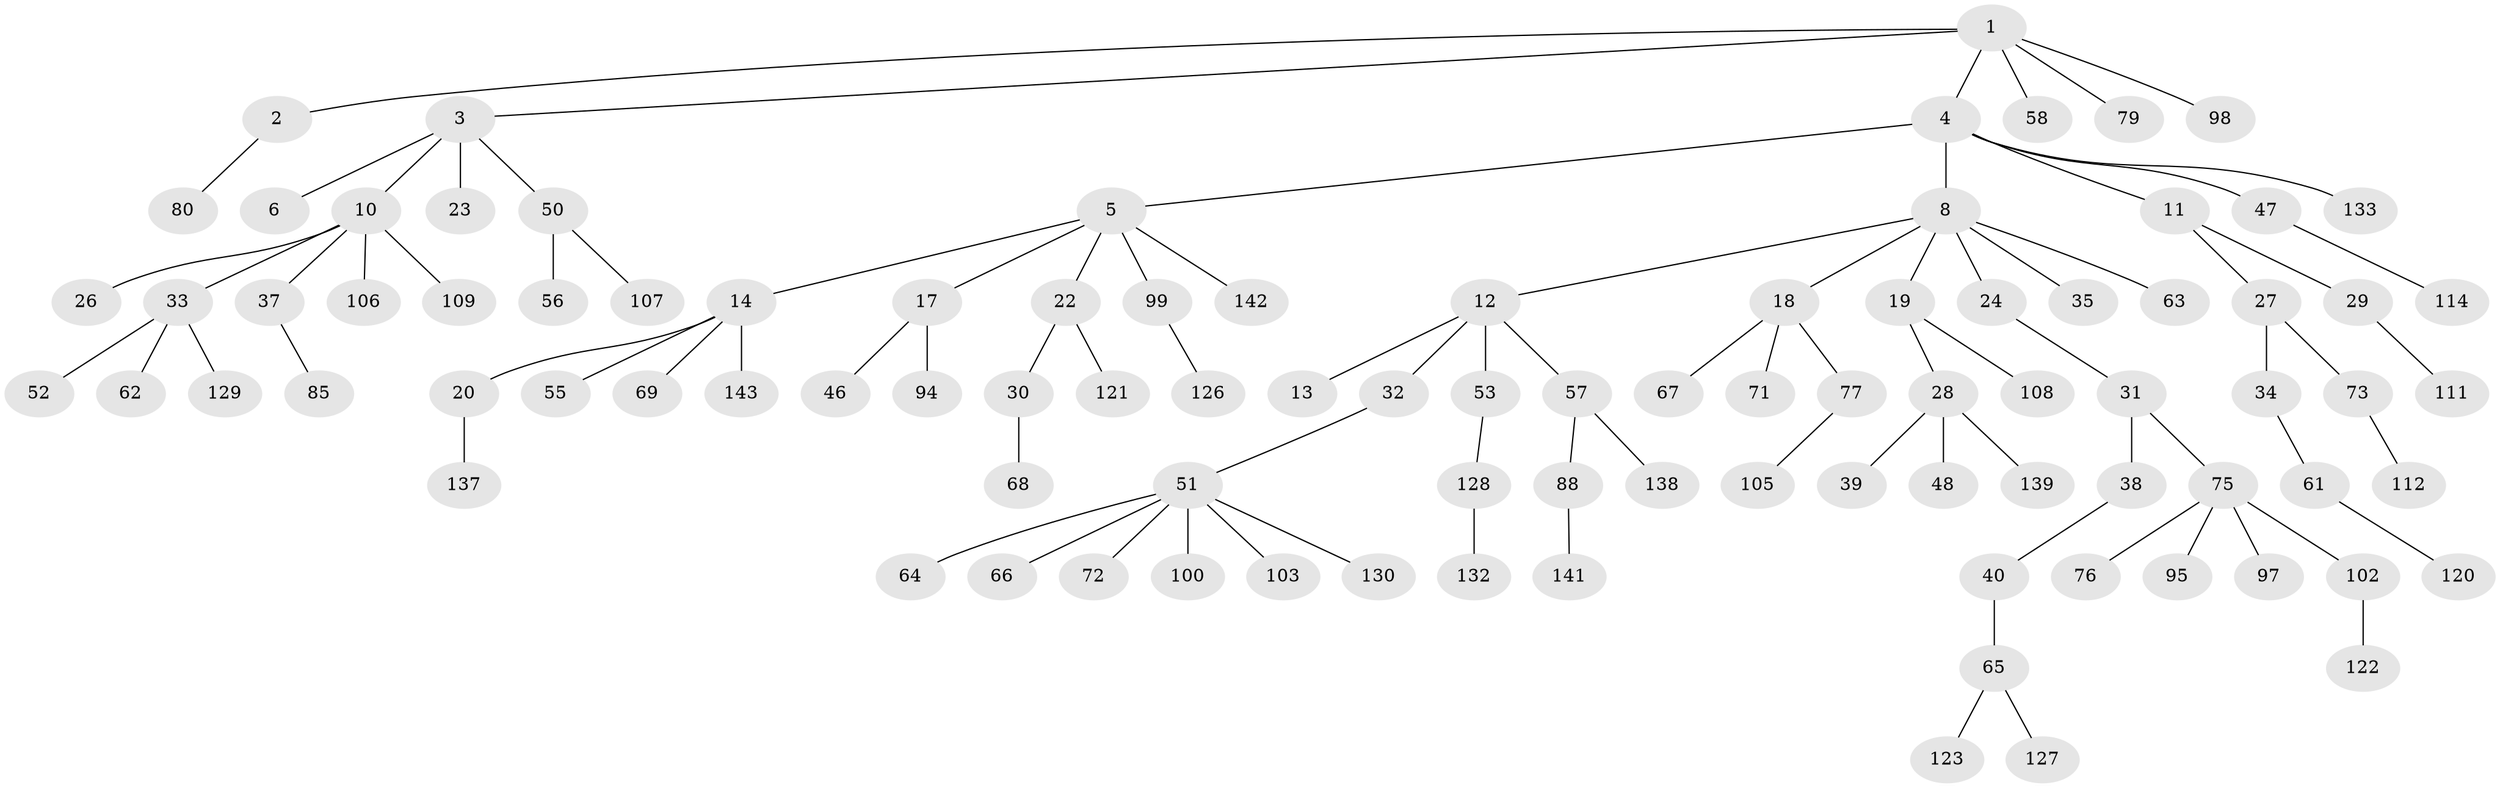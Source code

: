 // original degree distribution, {4: 0.10344827586206896, 3: 0.10344827586206896, 5: 0.027586206896551724, 2: 0.2482758620689655, 6: 0.013793103448275862, 1: 0.496551724137931, 7: 0.006896551724137931}
// Generated by graph-tools (version 1.1) at 2025/42/03/06/25 10:42:03]
// undirected, 96 vertices, 95 edges
graph export_dot {
graph [start="1"]
  node [color=gray90,style=filled];
  1 [super="+25"];
  2 [super="+36"];
  3 [super="+15"];
  4 [super="+9"];
  5 [super="+7"];
  6 [super="+115"];
  8 [super="+16"];
  10 [super="+82"];
  11 [super="+49"];
  12 [super="+21"];
  13 [super="+74"];
  14 [super="+101"];
  17 [super="+87"];
  18 [super="+70"];
  19;
  20 [super="+54"];
  22 [super="+43"];
  23;
  24 [super="+116"];
  26 [super="+91"];
  27 [super="+60"];
  28 [super="+41"];
  29 [super="+96"];
  30 [super="+42"];
  31 [super="+84"];
  32 [super="+45"];
  33 [super="+89"];
  34 [super="+44"];
  35;
  37;
  38 [super="+90"];
  39 [super="+113"];
  40;
  46 [super="+125"];
  47 [super="+145"];
  48;
  50 [super="+81"];
  51 [super="+124"];
  52;
  53 [super="+140"];
  55 [super="+59"];
  56;
  57 [super="+92"];
  58 [super="+118"];
  61;
  62 [super="+93"];
  63 [super="+131"];
  64;
  65 [super="+86"];
  66;
  67 [super="+83"];
  68;
  69;
  71;
  72;
  73;
  75 [super="+78"];
  76 [super="+117"];
  77;
  79;
  80 [super="+119"];
  85;
  88;
  94;
  95;
  97;
  98;
  99 [super="+104"];
  100;
  102 [super="+110"];
  103;
  105 [super="+136"];
  106;
  107;
  108;
  109;
  111 [super="+135"];
  112 [super="+144"];
  114;
  120;
  121;
  122;
  123;
  126;
  127 [super="+134"];
  128;
  129;
  130;
  132;
  133;
  137;
  138;
  139;
  141;
  142;
  143;
  1 -- 2;
  1 -- 3;
  1 -- 4;
  1 -- 58;
  1 -- 98;
  1 -- 79;
  2 -- 80;
  3 -- 6;
  3 -- 10;
  3 -- 50;
  3 -- 23;
  4 -- 5;
  4 -- 8;
  4 -- 11;
  4 -- 133;
  4 -- 47;
  5 -- 99;
  5 -- 142;
  5 -- 17;
  5 -- 14;
  5 -- 22;
  8 -- 12;
  8 -- 18;
  8 -- 19;
  8 -- 24;
  8 -- 35;
  8 -- 63;
  10 -- 26;
  10 -- 33;
  10 -- 37;
  10 -- 109;
  10 -- 106;
  11 -- 27;
  11 -- 29;
  12 -- 13;
  12 -- 57;
  12 -- 32;
  12 -- 53;
  14 -- 20;
  14 -- 55;
  14 -- 69;
  14 -- 143;
  17 -- 46;
  17 -- 94;
  18 -- 67;
  18 -- 77;
  18 -- 71;
  19 -- 28;
  19 -- 108;
  20 -- 137;
  22 -- 30;
  22 -- 121;
  24 -- 31;
  27 -- 34;
  27 -- 73;
  28 -- 39;
  28 -- 139;
  28 -- 48;
  29 -- 111;
  30 -- 68;
  31 -- 38;
  31 -- 75;
  32 -- 51;
  33 -- 52;
  33 -- 62;
  33 -- 129;
  34 -- 61;
  37 -- 85;
  38 -- 40;
  40 -- 65;
  47 -- 114;
  50 -- 56;
  50 -- 107;
  51 -- 64;
  51 -- 66;
  51 -- 72;
  51 -- 100;
  51 -- 103;
  51 -- 130;
  53 -- 128;
  57 -- 88;
  57 -- 138;
  61 -- 120;
  65 -- 123;
  65 -- 127;
  73 -- 112;
  75 -- 76;
  75 -- 95;
  75 -- 97;
  75 -- 102;
  77 -- 105;
  88 -- 141;
  99 -- 126;
  102 -- 122;
  128 -- 132;
}
